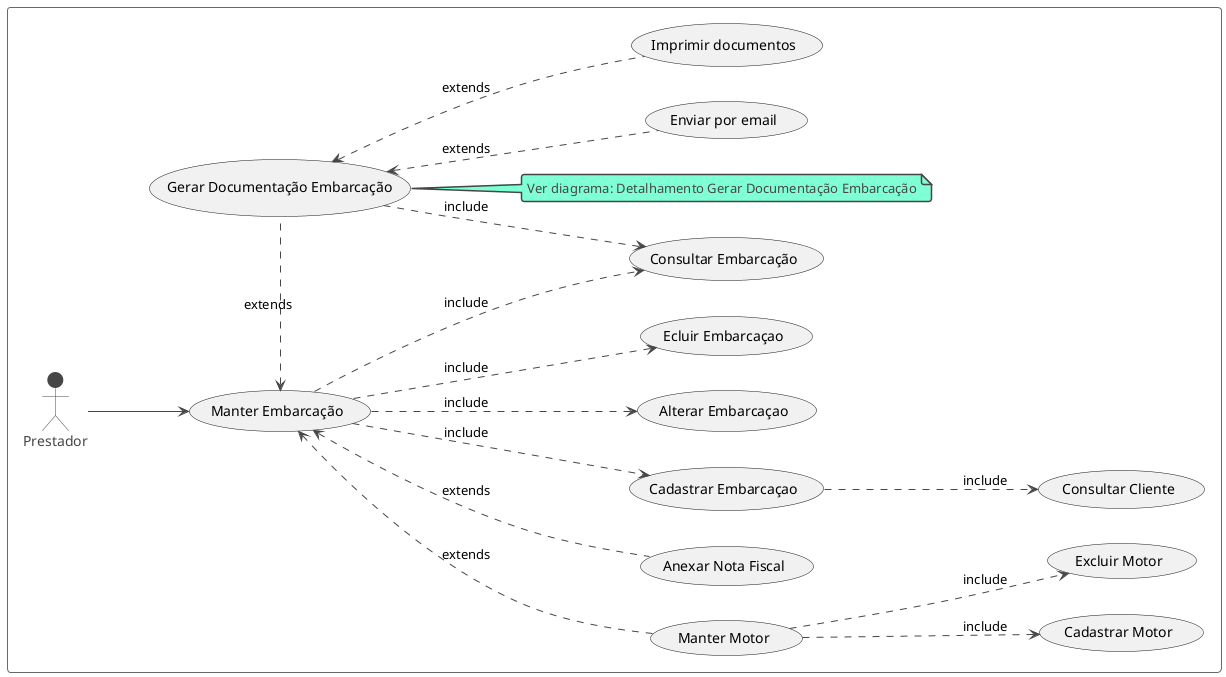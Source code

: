 @startuml
!theme vibrant
rectangle {
left to right direction

actor Prestador as p

usecase "Gerar Documentação Embarcação" as gerardocs
usecase "Consultar Cliente" as consultarcliente
usecase "Enviar por email" as envioemail
usecase "Imprimir documentos" as imprimirdocs

usecase "Manter Embarcação" as manteremb
usecase "Cadastrar Embarcaçao" as cadastraremb
usecase "Alterar Embarcaçao" as alteraremb
usecase "Ecluir Embarcaçao" as excluiremb
usecase "Consultar Embarcação" as consultaremb

usecase "Manter Motor" as mantermotor
usecase "Cadastrar Motor" as cadmotor
usecase "Excluir Motor" as excluirmotor
usecase "Anexar Nota Fiscal" as anexarnota



p --> manteremb
manteremb ..> cadastraremb : include
cadastraremb ..> consultarcliente : include 
manteremb ..> alteraremb : include
manteremb ..> excluiremb : include
manteremb ..> consultaremb : include
manteremb <.. anexarnota : extends

manteremb <. gerardocs : extends
gerardocs ..> consultaremb : include
gerardocs <.. envioemail : extends
gerardocs <.. imprimirdocs : extends

manteremb <.. mantermotor : extends
mantermotor ..> cadmotor : include
mantermotor ..> excluirmotor : include
note "Ver diagrama: Detalhamento Gerar Documentação Embarcação" as N1
gerardocs .. N1
}
@enduml